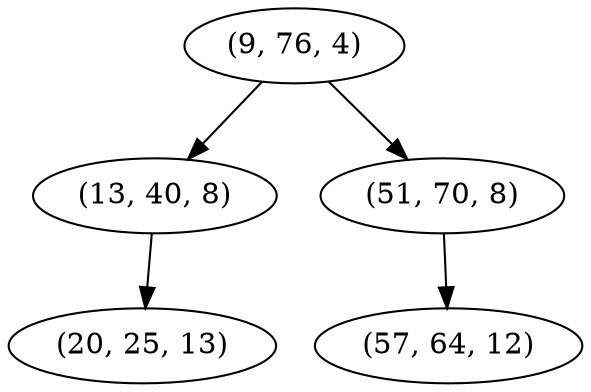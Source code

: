 digraph tree {
    "(9, 76, 4)";
    "(13, 40, 8)";
    "(20, 25, 13)";
    "(51, 70, 8)";
    "(57, 64, 12)";
    "(9, 76, 4)" -> "(13, 40, 8)";
    "(9, 76, 4)" -> "(51, 70, 8)";
    "(13, 40, 8)" -> "(20, 25, 13)";
    "(51, 70, 8)" -> "(57, 64, 12)";
}
